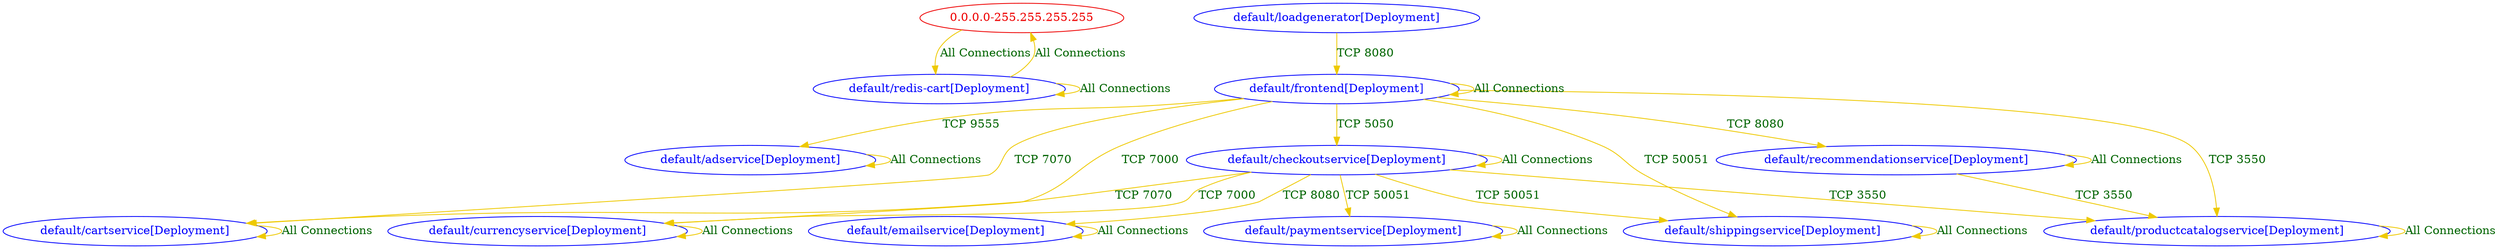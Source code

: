 digraph {
	"0.0.0.0-255.255.255.255" -> "default/redis-cart[Deployment]" [label="All Connections" color="gold2" fontcolor="darkgreen"]
	"0.0.0.0-255.255.255.255" [label="0.0.0.0-255.255.255.255" color="red2" fontcolor="red2"]
	"default/adservice[Deployment]" -> "default/adservice[Deployment]" [label="All Connections" color="gold2" fontcolor="darkgreen"]
	"default/adservice[Deployment]" [label="default/adservice[Deployment]" color="blue" fontcolor="blue"]
	"default/cartservice[Deployment]" -> "default/cartservice[Deployment]" [label="All Connections" color="gold2" fontcolor="darkgreen"]
	"default/cartservice[Deployment]" [label="default/cartservice[Deployment]" color="blue" fontcolor="blue"]
	"default/checkoutservice[Deployment]" -> "default/cartservice[Deployment]" [label="TCP 7070" color="gold2" fontcolor="darkgreen"]
	"default/checkoutservice[Deployment]" -> "default/checkoutservice[Deployment]" [label="All Connections" color="gold2" fontcolor="darkgreen"]
	"default/checkoutservice[Deployment]" -> "default/currencyservice[Deployment]" [label="TCP 7000" color="gold2" fontcolor="darkgreen"]
	"default/checkoutservice[Deployment]" -> "default/emailservice[Deployment]" [label="TCP 8080" color="gold2" fontcolor="darkgreen"]
	"default/checkoutservice[Deployment]" -> "default/paymentservice[Deployment]" [label="TCP 50051" color="gold2" fontcolor="darkgreen"]
	"default/checkoutservice[Deployment]" -> "default/productcatalogservice[Deployment]" [label="TCP 3550" color="gold2" fontcolor="darkgreen"]
	"default/checkoutservice[Deployment]" -> "default/shippingservice[Deployment]" [label="TCP 50051" color="gold2" fontcolor="darkgreen"]
	"default/checkoutservice[Deployment]" [label="default/checkoutservice[Deployment]" color="blue" fontcolor="blue"]
	"default/currencyservice[Deployment]" -> "default/currencyservice[Deployment]" [label="All Connections" color="gold2" fontcolor="darkgreen"]
	"default/currencyservice[Deployment]" [label="default/currencyservice[Deployment]" color="blue" fontcolor="blue"]
	"default/emailservice[Deployment]" -> "default/emailservice[Deployment]" [label="All Connections" color="gold2" fontcolor="darkgreen"]
	"default/emailservice[Deployment]" [label="default/emailservice[Deployment]" color="blue" fontcolor="blue"]
	"default/frontend[Deployment]" -> "default/adservice[Deployment]" [label="TCP 9555" color="gold2" fontcolor="darkgreen"]
	"default/frontend[Deployment]" -> "default/cartservice[Deployment]" [label="TCP 7070" color="gold2" fontcolor="darkgreen"]
	"default/frontend[Deployment]" -> "default/checkoutservice[Deployment]" [label="TCP 5050" color="gold2" fontcolor="darkgreen"]
	"default/frontend[Deployment]" -> "default/currencyservice[Deployment]" [label="TCP 7000" color="gold2" fontcolor="darkgreen"]
	"default/frontend[Deployment]" -> "default/frontend[Deployment]" [label="All Connections" color="gold2" fontcolor="darkgreen"]
	"default/frontend[Deployment]" -> "default/productcatalogservice[Deployment]" [label="TCP 3550" color="gold2" fontcolor="darkgreen"]
	"default/frontend[Deployment]" -> "default/recommendationservice[Deployment]" [label="TCP 8080" color="gold2" fontcolor="darkgreen"]
	"default/frontend[Deployment]" -> "default/shippingservice[Deployment]" [label="TCP 50051" color="gold2" fontcolor="darkgreen"]
	"default/frontend[Deployment]" [label="default/frontend[Deployment]" color="blue" fontcolor="blue"]
	"default/loadgenerator[Deployment]" -> "default/frontend[Deployment]" [label="TCP 8080" color="gold2" fontcolor="darkgreen"]
	"default/loadgenerator[Deployment]" [label="default/loadgenerator[Deployment]" color="blue" fontcolor="blue"]
	"default/paymentservice[Deployment]" -> "default/paymentservice[Deployment]" [label="All Connections" color="gold2" fontcolor="darkgreen"]
	"default/paymentservice[Deployment]" [label="default/paymentservice[Deployment]" color="blue" fontcolor="blue"]
	"default/productcatalogservice[Deployment]" -> "default/productcatalogservice[Deployment]" [label="All Connections" color="gold2" fontcolor="darkgreen"]
	"default/productcatalogservice[Deployment]" [label="default/productcatalogservice[Deployment]" color="blue" fontcolor="blue"]
	"default/recommendationservice[Deployment]" -> "default/productcatalogservice[Deployment]" [label="TCP 3550" color="gold2" fontcolor="darkgreen"]
	"default/recommendationservice[Deployment]" -> "default/recommendationservice[Deployment]" [label="All Connections" color="gold2" fontcolor="darkgreen"]
	"default/recommendationservice[Deployment]" [label="default/recommendationservice[Deployment]" color="blue" fontcolor="blue"]
	"default/redis-cart[Deployment]" -> "0.0.0.0-255.255.255.255" [label="All Connections" color="gold2" fontcolor="darkgreen"]
	"default/redis-cart[Deployment]" -> "default/redis-cart[Deployment]" [label="All Connections" color="gold2" fontcolor="darkgreen"]
	"default/redis-cart[Deployment]" [label="default/redis-cart[Deployment]" color="blue" fontcolor="blue"]
	"default/shippingservice[Deployment]" -> "default/shippingservice[Deployment]" [label="All Connections" color="gold2" fontcolor="darkgreen"]
	"default/shippingservice[Deployment]" [label="default/shippingservice[Deployment]" color="blue" fontcolor="blue"]
}
